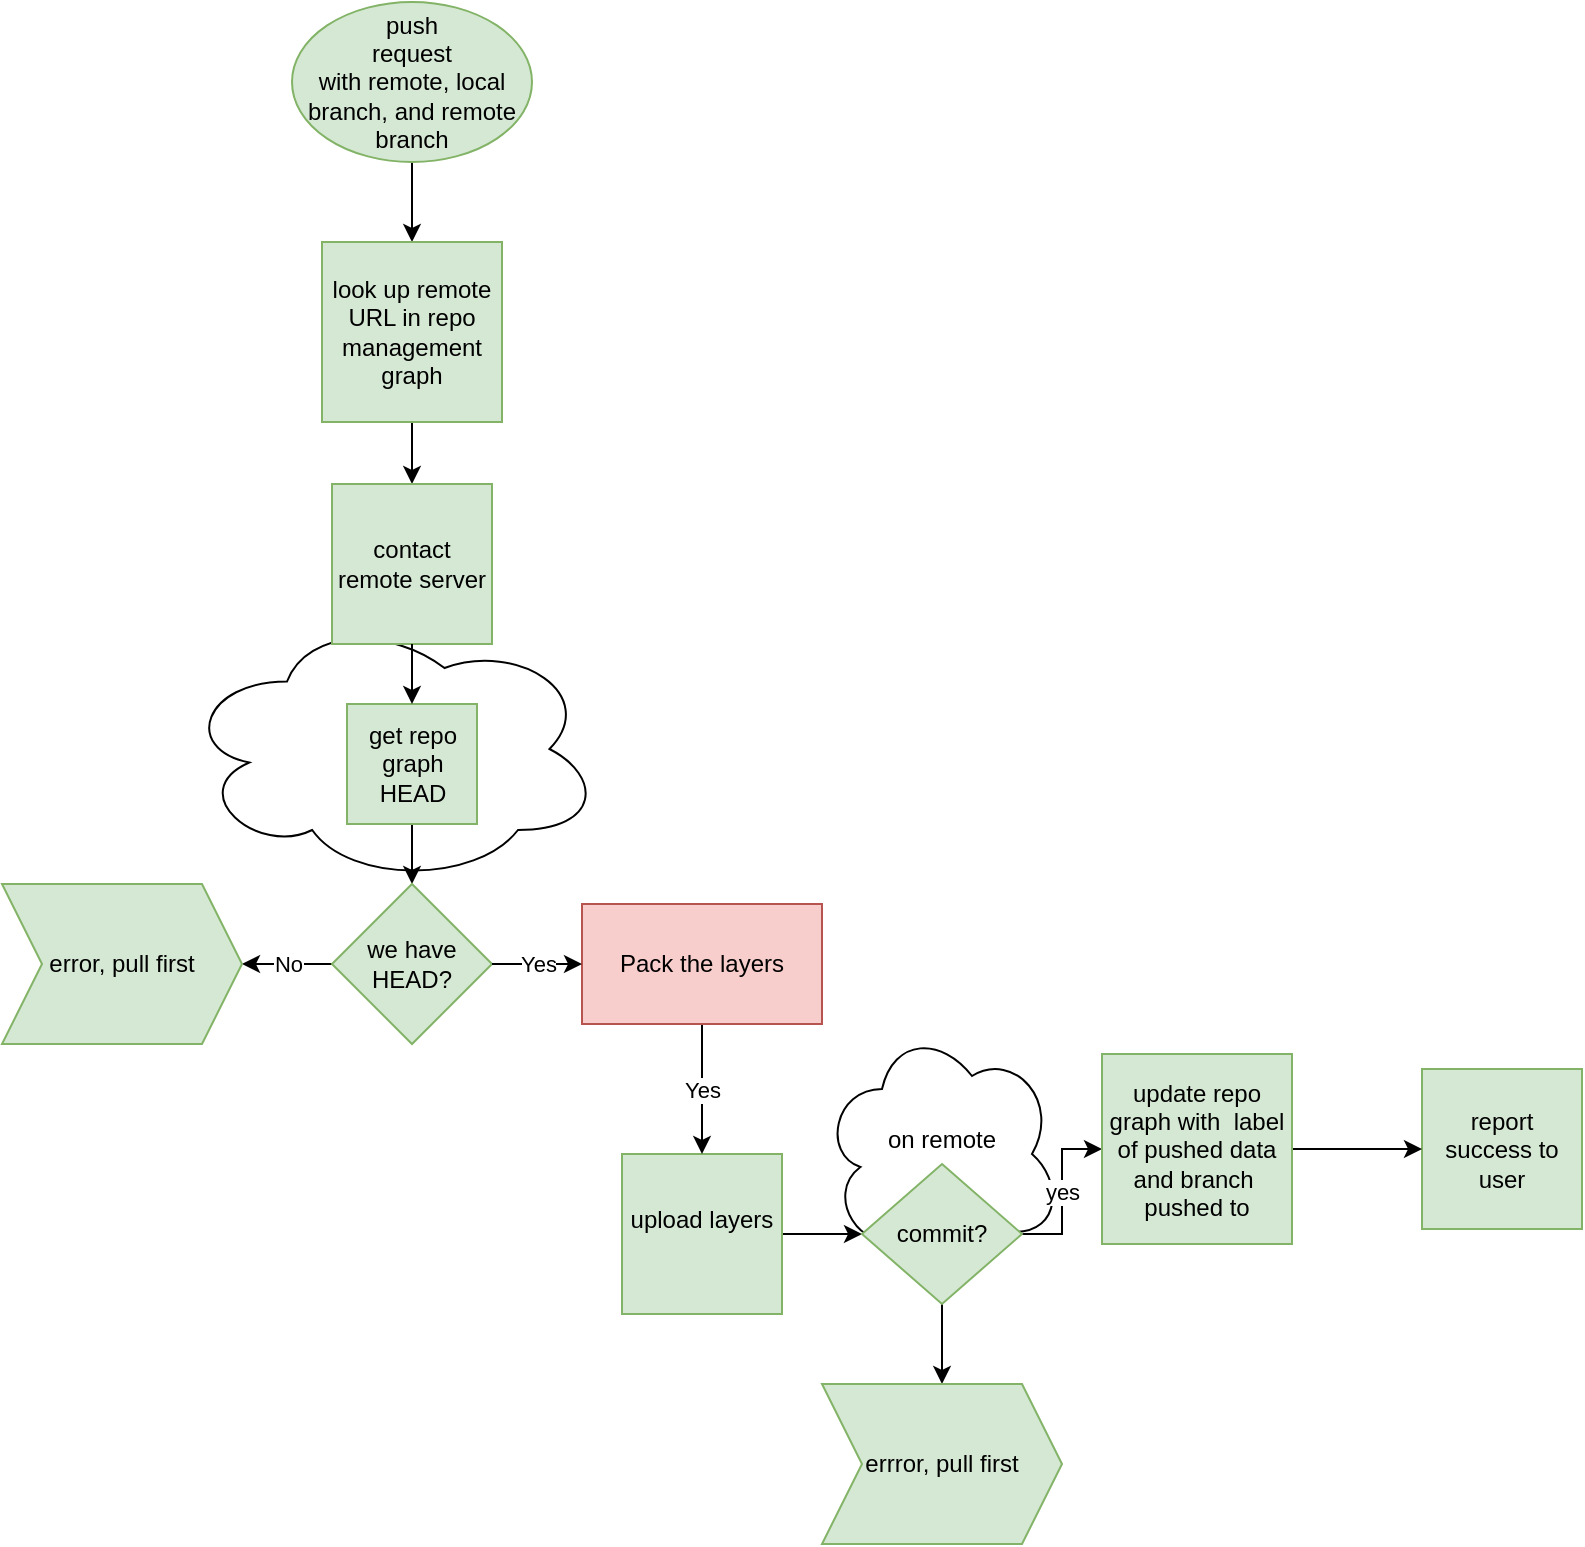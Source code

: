 <mxfile version="12.5.5" type="github">
  <diagram id="DiHW2JVI0iZqQplOBpY-" name="Page-1">
    <mxGraphModel dx="1104" dy="571" grid="1" gridSize="10" guides="1" tooltips="1" connect="1" arrows="1" fold="1" page="1" pageScale="1" pageWidth="850" pageHeight="1100" math="0" shadow="0">
      <root>
        <mxCell id="0"/>
        <mxCell id="1" parent="0"/>
        <mxCell id="BVri8iUSmkrGGl_odF36-1" value="" style="ellipse;shape=cloud;whiteSpace=wrap;html=1;" parent="1" vertex="1">
          <mxGeometry x="130" y="365" width="210" height="135" as="geometry"/>
        </mxCell>
        <mxCell id="gOmB3InGyIlORl4Rzgmf-3" style="edgeStyle=orthogonalEdgeStyle;rounded=0;orthogonalLoop=1;jettySize=auto;html=1;" parent="1" source="gOmB3InGyIlORl4Rzgmf-1" target="gOmB3InGyIlORl4Rzgmf-4" edge="1">
          <mxGeometry relative="1" as="geometry">
            <mxPoint x="240" y="239" as="targetPoint"/>
          </mxGeometry>
        </mxCell>
        <mxCell id="gOmB3InGyIlORl4Rzgmf-1" value="&lt;div&gt;push &lt;br&gt;&lt;/div&gt;&lt;div&gt;request&lt;/div&gt;&lt;div&gt;with remote, local branch, and remote branch&lt;/div&gt;" style="ellipse;whiteSpace=wrap;html=1;fillColor=#d5e8d4;strokeColor=#82b366;" parent="1" vertex="1">
          <mxGeometry x="185" y="59" width="120" height="80" as="geometry"/>
        </mxCell>
        <mxCell id="gOmB3InGyIlORl4Rzgmf-6" style="edgeStyle=orthogonalEdgeStyle;rounded=0;orthogonalLoop=1;jettySize=auto;html=1;" parent="1" source="gOmB3InGyIlORl4Rzgmf-4" target="gOmB3InGyIlORl4Rzgmf-5" edge="1">
          <mxGeometry relative="1" as="geometry"/>
        </mxCell>
        <mxCell id="gOmB3InGyIlORl4Rzgmf-4" value="&lt;div&gt;look up remote URL in repo management graph&lt;/div&gt;" style="whiteSpace=wrap;html=1;aspect=fixed;fillColor=#d5e8d4;strokeColor=#82b366;" parent="1" vertex="1">
          <mxGeometry x="200" y="179" width="90" height="90" as="geometry"/>
        </mxCell>
        <mxCell id="gOmB3InGyIlORl4Rzgmf-10" value="" style="edgeStyle=orthogonalEdgeStyle;rounded=0;orthogonalLoop=1;jettySize=auto;html=1;" parent="1" source="BVri8iUSmkrGGl_odF36-3" target="gOmB3InGyIlORl4Rzgmf-9" edge="1">
          <mxGeometry relative="1" as="geometry"/>
        </mxCell>
        <mxCell id="gOmB3InGyIlORl4Rzgmf-5" value="contact remote server" style="whiteSpace=wrap;html=1;aspect=fixed;fillColor=#d5e8d4;strokeColor=#82b366;" parent="1" vertex="1">
          <mxGeometry x="205" y="300" width="80" height="80" as="geometry"/>
        </mxCell>
        <mxCell id="gOmB3InGyIlORl4Rzgmf-17" style="edgeStyle=orthogonalEdgeStyle;rounded=0;orthogonalLoop=1;jettySize=auto;html=1;" parent="1" source="gOmB3InGyIlORl4Rzgmf-8" target="gOmB3InGyIlORl4Rzgmf-15" edge="1">
          <mxGeometry relative="1" as="geometry"/>
        </mxCell>
        <mxCell id="gOmB3InGyIlORl4Rzgmf-8" value="&lt;div&gt;upload layers&lt;/div&gt;&lt;div&gt;&lt;br&gt;&lt;/div&gt;" style="whiteSpace=wrap;html=1;aspect=fixed;fillColor=#d5e8d4;strokeColor=#82b366;" parent="1" vertex="1">
          <mxGeometry x="350" y="635" width="80" height="80" as="geometry"/>
        </mxCell>
        <mxCell id="gOmB3InGyIlORl4Rzgmf-12" value="No" style="edgeStyle=orthogonalEdgeStyle;rounded=0;orthogonalLoop=1;jettySize=auto;html=1;" parent="1" source="gOmB3InGyIlORl4Rzgmf-9" target="gOmB3InGyIlORl4Rzgmf-11" edge="1">
          <mxGeometry relative="1" as="geometry"/>
        </mxCell>
        <mxCell id="gOmB3InGyIlORl4Rzgmf-13" value="&lt;div&gt;Yes&lt;/div&gt;" style="edgeStyle=orthogonalEdgeStyle;rounded=0;orthogonalLoop=1;jettySize=auto;html=1;" parent="1" source="OEiHIxjR4SKAd7jAaT1R-3" target="gOmB3InGyIlORl4Rzgmf-8" edge="1">
          <mxGeometry relative="1" as="geometry"/>
        </mxCell>
        <mxCell id="gOmB3InGyIlORl4Rzgmf-9" value="we have HEAD?" style="rhombus;whiteSpace=wrap;html=1;fillColor=#d5e8d4;strokeColor=#82b366;" parent="1" vertex="1">
          <mxGeometry x="205" y="500" width="80" height="80" as="geometry"/>
        </mxCell>
        <mxCell id="gOmB3InGyIlORl4Rzgmf-11" value="error, pull first" style="shape=step;perimeter=stepPerimeter;whiteSpace=wrap;html=1;fixedSize=1;fillColor=#d5e8d4;strokeColor=#82b366;" parent="1" vertex="1">
          <mxGeometry x="40" y="500" width="120" height="80" as="geometry"/>
        </mxCell>
        <mxCell id="gOmB3InGyIlORl4Rzgmf-14" value="&lt;div&gt;report&lt;/div&gt;&lt;div&gt;success to user&lt;br&gt;&lt;/div&gt;" style="whiteSpace=wrap;html=1;aspect=fixed;fillColor=#d5e8d4;strokeColor=#82b366;" parent="1" vertex="1">
          <mxGeometry x="750" y="592.5" width="80" height="80" as="geometry"/>
        </mxCell>
        <mxCell id="gOmB3InGyIlORl4Rzgmf-16" value="&lt;div&gt;on remote&lt;/div&gt;&lt;div&gt;&lt;br&gt;&lt;/div&gt;" style="ellipse;shape=cloud;whiteSpace=wrap;html=1;" parent="1" vertex="1">
          <mxGeometry x="450" y="570" width="120" height="130" as="geometry"/>
        </mxCell>
        <mxCell id="gOmB3InGyIlORl4Rzgmf-18" value="&lt;div&gt;yes&lt;/div&gt;" style="edgeStyle=orthogonalEdgeStyle;rounded=0;orthogonalLoop=1;jettySize=auto;html=1;entryX=0;entryY=0.5;entryDx=0;entryDy=0;" parent="1" source="gOmB3InGyIlORl4Rzgmf-15" target="gOmB3InGyIlORl4Rzgmf-21" edge="1">
          <mxGeometry relative="1" as="geometry"/>
        </mxCell>
        <mxCell id="gOmB3InGyIlORl4Rzgmf-20" value="" style="edgeStyle=orthogonalEdgeStyle;rounded=0;orthogonalLoop=1;jettySize=auto;html=1;" parent="1" source="gOmB3InGyIlORl4Rzgmf-15" target="gOmB3InGyIlORl4Rzgmf-19" edge="1">
          <mxGeometry relative="1" as="geometry"/>
        </mxCell>
        <mxCell id="gOmB3InGyIlORl4Rzgmf-15" value="&lt;div&gt;commit?&lt;/div&gt;" style="rhombus;whiteSpace=wrap;html=1;fillColor=#d5e8d4;strokeColor=#82b366;" parent="1" vertex="1">
          <mxGeometry x="470" y="640" width="80" height="70" as="geometry"/>
        </mxCell>
        <mxCell id="gOmB3InGyIlORl4Rzgmf-19" value="errror, pull first" style="shape=step;perimeter=stepPerimeter;whiteSpace=wrap;html=1;fixedSize=1;fillColor=#d5e8d4;strokeColor=#82b366;" parent="1" vertex="1">
          <mxGeometry x="450" y="750" width="120" height="80" as="geometry"/>
        </mxCell>
        <mxCell id="gOmB3InGyIlORl4Rzgmf-22" value="" style="edgeStyle=orthogonalEdgeStyle;rounded=0;orthogonalLoop=1;jettySize=auto;html=1;" parent="1" source="gOmB3InGyIlORl4Rzgmf-21" target="gOmB3InGyIlORl4Rzgmf-14" edge="1">
          <mxGeometry relative="1" as="geometry"/>
        </mxCell>
        <mxCell id="gOmB3InGyIlORl4Rzgmf-21" value="update repo graph with&amp;nbsp; label of pushed data and branch&amp;nbsp; pushed to" style="whiteSpace=wrap;html=1;aspect=fixed;fillColor=#d5e8d4;strokeColor=#82b366;" parent="1" vertex="1">
          <mxGeometry x="590" y="585" width="95" height="95" as="geometry"/>
        </mxCell>
        <mxCell id="BVri8iUSmkrGGl_odF36-3" value="&lt;span style=&quot;white-space: normal&quot;&gt;get repo graph HEAD&lt;/span&gt;" style="rounded=0;whiteSpace=wrap;html=1;fillColor=#d5e8d4;strokeColor=#82b366;" parent="1" vertex="1">
          <mxGeometry x="212.5" y="410" width="65" height="60" as="geometry"/>
        </mxCell>
        <mxCell id="BVri8iUSmkrGGl_odF36-4" value="" style="edgeStyle=orthogonalEdgeStyle;rounded=0;orthogonalLoop=1;jettySize=auto;html=1;" parent="1" source="gOmB3InGyIlORl4Rzgmf-5" target="BVri8iUSmkrGGl_odF36-3" edge="1">
          <mxGeometry relative="1" as="geometry">
            <mxPoint x="245.0" y="380" as="sourcePoint"/>
            <mxPoint x="245.0" y="500" as="targetPoint"/>
          </mxGeometry>
        </mxCell>
        <mxCell id="OEiHIxjR4SKAd7jAaT1R-3" value="Pack the layers" style="rounded=0;whiteSpace=wrap;html=1;fillColor=#f8cecc;strokeColor=#b85450;" vertex="1" parent="1">
          <mxGeometry x="330" y="510" width="120" height="60" as="geometry"/>
        </mxCell>
        <mxCell id="OEiHIxjR4SKAd7jAaT1R-4" value="&lt;div&gt;Yes&lt;/div&gt;" style="edgeStyle=orthogonalEdgeStyle;rounded=0;orthogonalLoop=1;jettySize=auto;html=1;" edge="1" parent="1" source="gOmB3InGyIlORl4Rzgmf-9" target="OEiHIxjR4SKAd7jAaT1R-3">
          <mxGeometry relative="1" as="geometry">
            <mxPoint x="285" y="540" as="sourcePoint"/>
            <mxPoint x="380" y="620" as="targetPoint"/>
          </mxGeometry>
        </mxCell>
      </root>
    </mxGraphModel>
  </diagram>
</mxfile>
